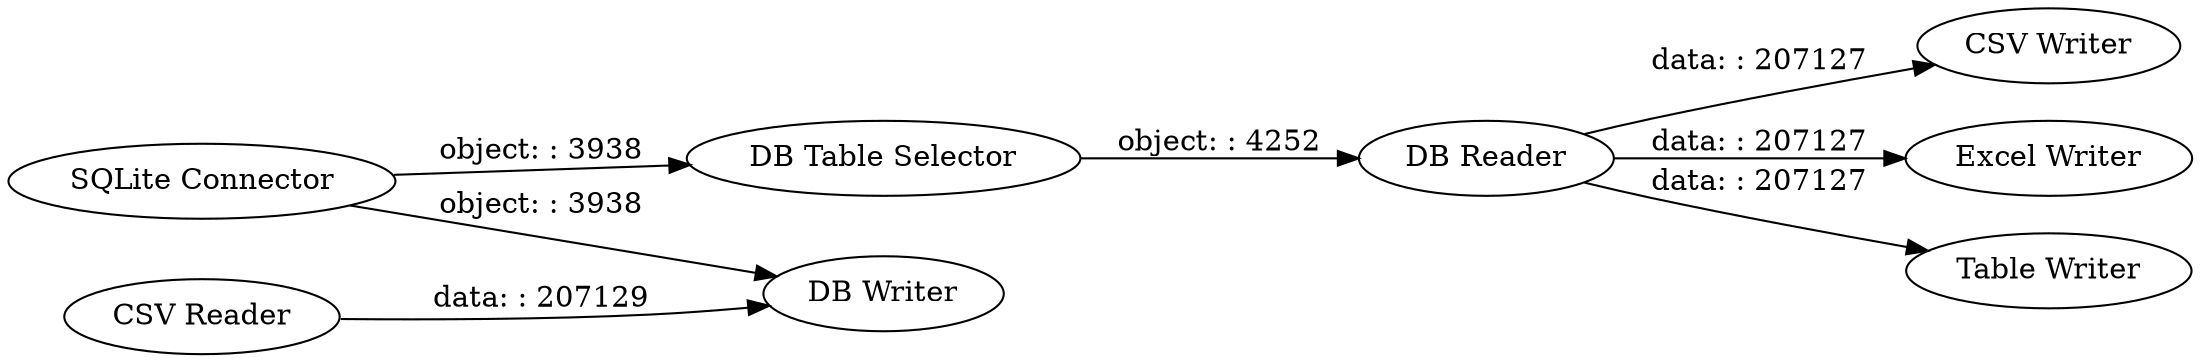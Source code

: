 digraph {
	"-6675123455542349399_1" [label="SQLite Connector"]
	"-6675123455542349399_8" [label="CSV Writer"]
	"-6675123455542349399_5" [label="DB Table Selector"]
	"-6675123455542349399_2" [label="CSV Reader"]
	"-6675123455542349399_6" [label="Excel Writer"]
	"-6675123455542349399_3" [label="DB Writer"]
	"-6675123455542349399_4" [label="DB Reader"]
	"-6675123455542349399_7" [label="Table Writer"]
	"-6675123455542349399_1" -> "-6675123455542349399_5" [label="object: : 3938"]
	"-6675123455542349399_4" -> "-6675123455542349399_6" [label="data: : 207127"]
	"-6675123455542349399_2" -> "-6675123455542349399_3" [label="data: : 207129"]
	"-6675123455542349399_4" -> "-6675123455542349399_8" [label="data: : 207127"]
	"-6675123455542349399_1" -> "-6675123455542349399_3" [label="object: : 3938"]
	"-6675123455542349399_4" -> "-6675123455542349399_7" [label="data: : 207127"]
	"-6675123455542349399_5" -> "-6675123455542349399_4" [label="object: : 4252"]
	rankdir=LR
}
